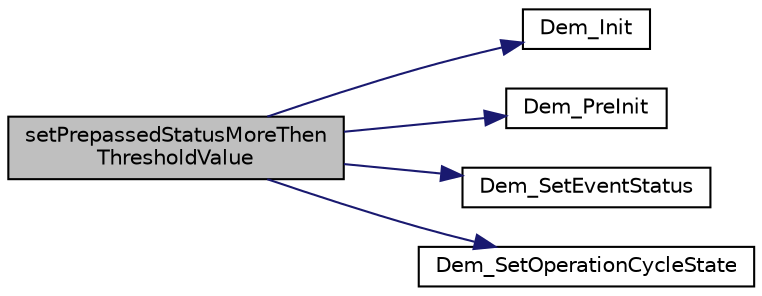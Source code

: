 digraph "setPrepassedStatusMoreThenThresholdValue"
{
 // LATEX_PDF_SIZE
  edge [fontname="Helvetica",fontsize="10",labelfontname="Helvetica",labelfontsize="10"];
  node [fontname="Helvetica",fontsize="10",shape=record];
  rankdir="LR";
  Node1 [label="setPrepassedStatusMoreThen\lThresholdValue",height=0.2,width=0.4,color="black", fillcolor="grey75", style="filled", fontcolor="black",tooltip=" "];
  Node1 -> Node2 [color="midnightblue",fontsize="10",style="solid",fontname="Helvetica"];
  Node2 [label="Dem_Init",height=0.2,width=0.4,color="black", fillcolor="white", style="filled",URL="$_dem_8c.html#a3d9dcf87a9b74b38c16963dd43312cc6",tooltip="Dem_Init Initializes or reinitializes this module."];
  Node1 -> Node3 [color="midnightblue",fontsize="10",style="solid",fontname="Helvetica"];
  Node3 [label="Dem_PreInit",height=0.2,width=0.4,color="black", fillcolor="white", style="filled",URL="$_dem_8c.html#abb9937b10e0ad412c16014b0efdcce44",tooltip=" "];
  Node1 -> Node4 [color="midnightblue",fontsize="10",style="solid",fontname="Helvetica"];
  Node4 [label="Dem_SetEventStatus",height=0.2,width=0.4,color="black", fillcolor="white", style="filled",URL="$_dem_8c.html#af5569ba92c3d727f39ab0b831da5877d",tooltip="Dem_SetEventStatus Called by SW-Cs or BSW modules to report monitor status information to the Dem...."];
  Node1 -> Node5 [color="midnightblue",fontsize="10",style="solid",fontname="Helvetica"];
  Node5 [label="Dem_SetOperationCycleState",height=0.2,width=0.4,color="black", fillcolor="white", style="filled",URL="$_dem_8c.html#aa5603342e350e35f9889e432b2098959",tooltip="Dem_SetOperationCycleState Sets an operation cycle state. This API can only be used through the RTE a..."];
}

